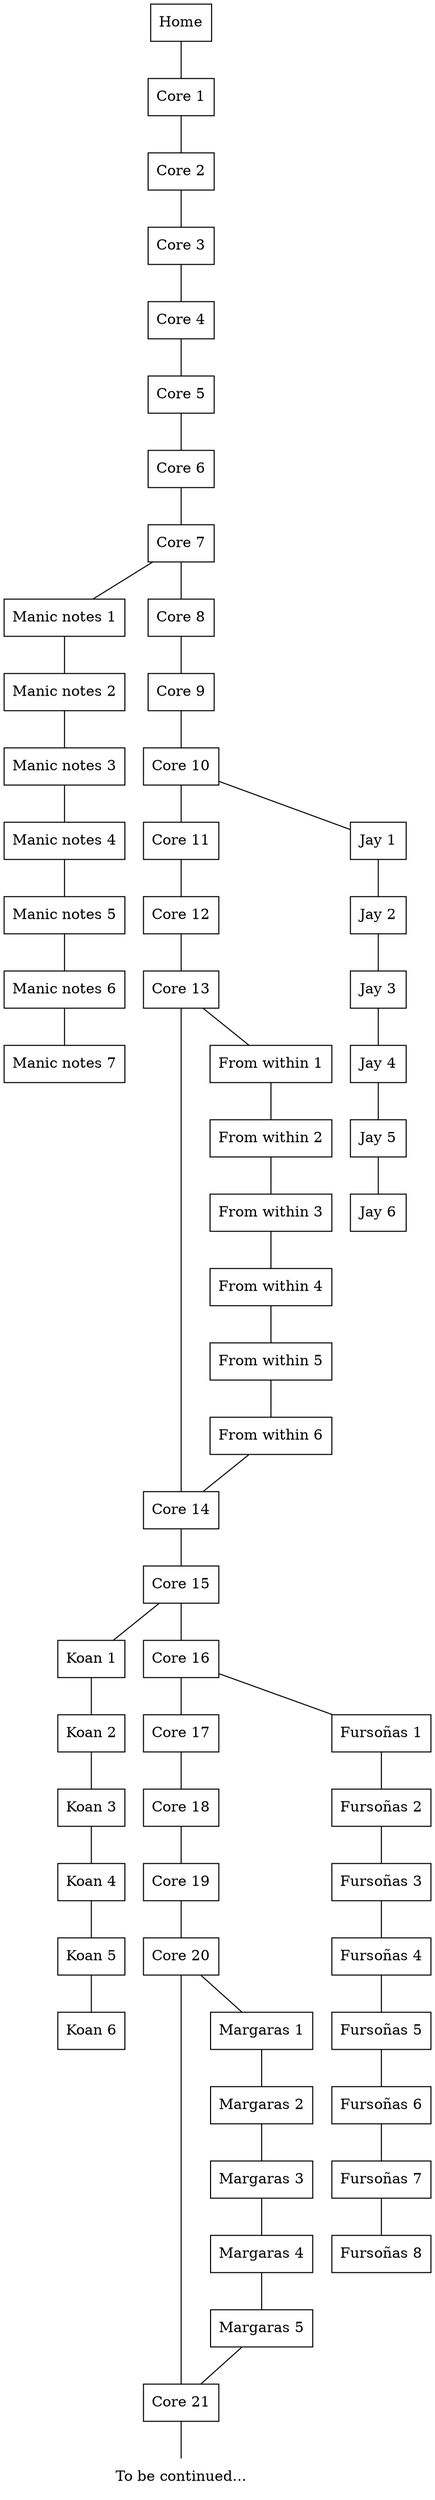 graph Map {
    node[shape="box"]
    label=""

    node[group="koan"]
    "Koan 1" [href="/koan/"]
    "Koan 2" [href="/koan/page/2"]
    "Koan 3" [href="/koan/page/3"]
    "Koan 4" [href="/koan/page/4"]
    "Koan 5" [href="/koan/page/5"]
    "Koan 6" [href="/koan/page/6"]
    node[group=""]

    node[group="mania"]
    "Manic notes 1" [href="/mania/"]
    "Manic notes 2" [href="/mania/page/2"]
    "Manic notes 3" [href="/mania/page/3"]
    "Manic notes 4" [href="/mania/page/4"]
    "Manic notes 5" [href="/mania/page/5"]
    "Manic notes 6" [href="/mania/page/6"]
    "Manic notes 7" [href="/mania/page/7"]
    node[group=""]

    node[group="core"]
    Home [href="/"]
    "Core 1" [href="/core/"]
    "Core 2" [href="/core/page/2"]
    "Core 3" [href="/core/page/3"]
    "Core 4" [href="/core/page/4"]
    "Core 5" [href="/core/page/5"]
    "Core 6" [href="/core/page/6"]
    "Core 7" [href="/core/page/7"]
    "Core 8" [href="/core/page/8"]
    "Core 9" [href="/core/page/9"]
    "Core 10" [href="/core/page/10"]
    "Core 11" [href="/core/page/11"]
    "Core 12" [href="/core/page/12"]
    "Core 13" [href="/core/page/13"]
    "Core 14" [href="/core/page/14"]
    "Core 15" [href="/core/page/15"]
    "Core 16" [href="/core/page/16"]
    "Core 17" [href="/core/page/17"]
    "Core 18" [href="/core/page/18"]
    "Core 19" [href="/core/page/19"]
    "Core 20" [href="/core/page/20"]
    "Core 21" [href="/core/page/21"]
    "To be continued..." [shape="none"]
    node[group=""]

    Home -- "Core 1" -- "Core 2" -- "Core 3" -- "Core 4" -- "Core 5" -- "Core 6" -- "Core 7" -- "Core 8" -- "Core 9" -- "Core 10" -- "Core 11" -- "Core 12" -- "Core 13" -- "Core 14" -- "Core 15" -- "Core 16" -- "Core 17" -- "Core 18" -- "Core 19" -- "Core 20" -- "Core 21" -- "To be continued..."

    "Core 7" -- "Manic notes 1" -- "Manic notes 2" -- "Manic notes 3" -- "Manic notes 4" -- "Manic notes 5" -- "Manic notes 6" -- "Manic notes 7"

    node[group="jay"]
    "Jay 1" [href="/jay/"]
    "Jay 2" [href="/jay/page/2"]
    "Jay 3" [href="/jay/page/3"]
    "Jay 4" [href="/jay/page/4"]
    "Jay 5" [href="/jay/page/5"]
    "Jay 6" [href="/jay/page/6"]
    node[group=""]
    "Core 10" -- "Jay 1" -- "Jay 2" -- "Jay 3" -- "Jay 4" -- "Jay 5" -- "Jay 6"

    node[group="from-within"]
    "From within 1" [href="/from-within/"]
    "From within 2" [href="/from-within/2"]
    "From within 3" [href="/from-within/3"]
    "From within 4" [href="/from-within/4"]
    "From within 5" [href="/from-within/5"]
    "From within 6" [href="/from-within/i-guess.."]
    node[group=""]
    "Core 13" -- "From within 1" -- "From within 2" -- "From within 3" -- "From within 4" -- "From within 5" -- "From within 6" -- "Core 14"

    "Core 15" -- "Koan 1" [weight=1]
    "Koan 1" -- "Koan 2" -- "Koan 3" -- "Koan 4" -- "Koan 5" -- "Koan 6"

    node[group="fursona"]
    "Fursoñas 1" [href="/fursona/"]
    "Fursoñas 2" [href="/fursona/page/2"]
    "Fursoñas 3" [href="/fursona/page/3"]
    "Fursoñas 4" [href="/fursona/page/4"]
    "Fursoñas 5" [href="/fursona/page/5"]
    "Fursoñas 6" [href="/fursona/page/6"]
    "Fursoñas 7" [href="/fursona/page/7"]
    "Fursoñas 8" [href="/fursona/page/8"]
    node[group=""]
    "Core 16" -- "Fursoñas 1" -- "Fursoñas 2" -- "Fursoñas 3" -- "Fursoñas 4" -- "Fursoñas 5" -- "Fursoñas 6" -- "Fursoñas 7" -- "Fursoñas 8"

    node[group="margaras"]
    "Margaras 1" [href="/margaras"]
    "Margaras 2" [href="/margaras/page/2"]
    "Margaras 3" [href="/margaras/page/3"]
    "Margaras 4" [href="/margaras/page/4"]
    "Margaras 5" [href="/margaras/page/5"]
    node[group=""]
    "Core 20" -- "Margaras 1" -- "Margaras 2" -- "Margaras 3" -- "Margaras 4" -- "Margaras 5" -- "Core 21"
}
